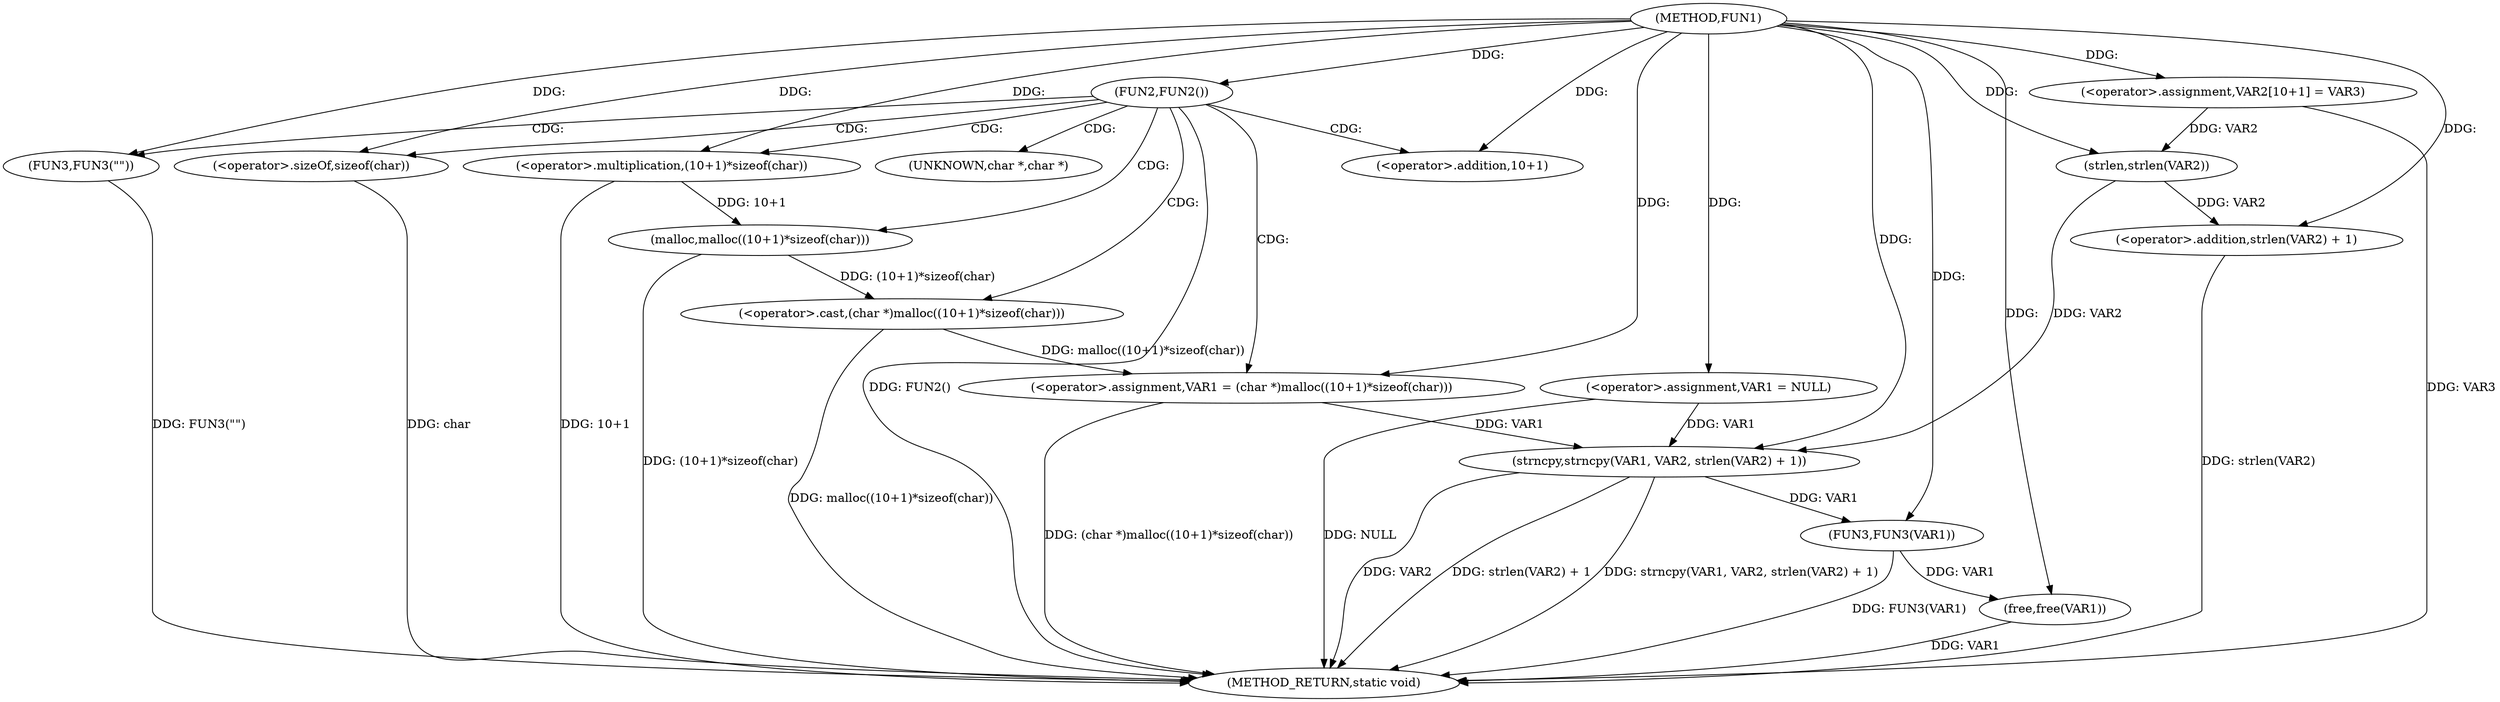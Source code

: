 digraph FUN1 {  
"1000100" [label = "(METHOD,FUN1)" ]
"1000140" [label = "(METHOD_RETURN,static void)" ]
"1000103" [label = "(<operator>.assignment,VAR1 = NULL)" ]
"1000107" [label = "(FUN2,FUN2())" ]
"1000109" [label = "(FUN3,FUN3(\"\"))" ]
"1000113" [label = "(<operator>.assignment,VAR1 = (char *)malloc((10+1)*sizeof(char)))" ]
"1000115" [label = "(<operator>.cast,(char *)malloc((10+1)*sizeof(char)))" ]
"1000117" [label = "(malloc,malloc((10+1)*sizeof(char)))" ]
"1000118" [label = "(<operator>.multiplication,(10+1)*sizeof(char))" ]
"1000119" [label = "(<operator>.addition,10+1)" ]
"1000122" [label = "(<operator>.sizeOf,sizeof(char))" ]
"1000126" [label = "(<operator>.assignment,VAR2[10+1] = VAR3)" ]
"1000129" [label = "(strncpy,strncpy(VAR1, VAR2, strlen(VAR2) + 1))" ]
"1000132" [label = "(<operator>.addition,strlen(VAR2) + 1)" ]
"1000133" [label = "(strlen,strlen(VAR2))" ]
"1000136" [label = "(FUN3,FUN3(VAR1))" ]
"1000138" [label = "(free,free(VAR1))" ]
"1000116" [label = "(UNKNOWN,char *,char *)" ]
  "1000115" -> "1000140"  [ label = "DDG: malloc((10+1)*sizeof(char))"] 
  "1000107" -> "1000140"  [ label = "DDG: FUN2()"] 
  "1000103" -> "1000140"  [ label = "DDG: NULL"] 
  "1000113" -> "1000140"  [ label = "DDG: (char *)malloc((10+1)*sizeof(char))"] 
  "1000117" -> "1000140"  [ label = "DDG: (10+1)*sizeof(char)"] 
  "1000132" -> "1000140"  [ label = "DDG: strlen(VAR2)"] 
  "1000118" -> "1000140"  [ label = "DDG: 10+1"] 
  "1000109" -> "1000140"  [ label = "DDG: FUN3(\"\")"] 
  "1000129" -> "1000140"  [ label = "DDG: VAR2"] 
  "1000122" -> "1000140"  [ label = "DDG: char"] 
  "1000129" -> "1000140"  [ label = "DDG: strlen(VAR2) + 1"] 
  "1000138" -> "1000140"  [ label = "DDG: VAR1"] 
  "1000129" -> "1000140"  [ label = "DDG: strncpy(VAR1, VAR2, strlen(VAR2) + 1)"] 
  "1000136" -> "1000140"  [ label = "DDG: FUN3(VAR1)"] 
  "1000126" -> "1000140"  [ label = "DDG: VAR3"] 
  "1000100" -> "1000103"  [ label = "DDG: "] 
  "1000100" -> "1000107"  [ label = "DDG: "] 
  "1000100" -> "1000109"  [ label = "DDG: "] 
  "1000115" -> "1000113"  [ label = "DDG: malloc((10+1)*sizeof(char))"] 
  "1000100" -> "1000113"  [ label = "DDG: "] 
  "1000117" -> "1000115"  [ label = "DDG: (10+1)*sizeof(char)"] 
  "1000118" -> "1000117"  [ label = "DDG: 10+1"] 
  "1000100" -> "1000118"  [ label = "DDG: "] 
  "1000100" -> "1000119"  [ label = "DDG: "] 
  "1000100" -> "1000122"  [ label = "DDG: "] 
  "1000100" -> "1000126"  [ label = "DDG: "] 
  "1000103" -> "1000129"  [ label = "DDG: VAR1"] 
  "1000113" -> "1000129"  [ label = "DDG: VAR1"] 
  "1000100" -> "1000129"  [ label = "DDG: "] 
  "1000133" -> "1000129"  [ label = "DDG: VAR2"] 
  "1000133" -> "1000132"  [ label = "DDG: VAR2"] 
  "1000126" -> "1000133"  [ label = "DDG: VAR2"] 
  "1000100" -> "1000133"  [ label = "DDG: "] 
  "1000100" -> "1000132"  [ label = "DDG: "] 
  "1000129" -> "1000136"  [ label = "DDG: VAR1"] 
  "1000100" -> "1000136"  [ label = "DDG: "] 
  "1000136" -> "1000138"  [ label = "DDG: VAR1"] 
  "1000100" -> "1000138"  [ label = "DDG: "] 
  "1000107" -> "1000109"  [ label = "CDG: "] 
  "1000107" -> "1000116"  [ label = "CDG: "] 
  "1000107" -> "1000119"  [ label = "CDG: "] 
  "1000107" -> "1000115"  [ label = "CDG: "] 
  "1000107" -> "1000117"  [ label = "CDG: "] 
  "1000107" -> "1000113"  [ label = "CDG: "] 
  "1000107" -> "1000118"  [ label = "CDG: "] 
  "1000107" -> "1000122"  [ label = "CDG: "] 
}
